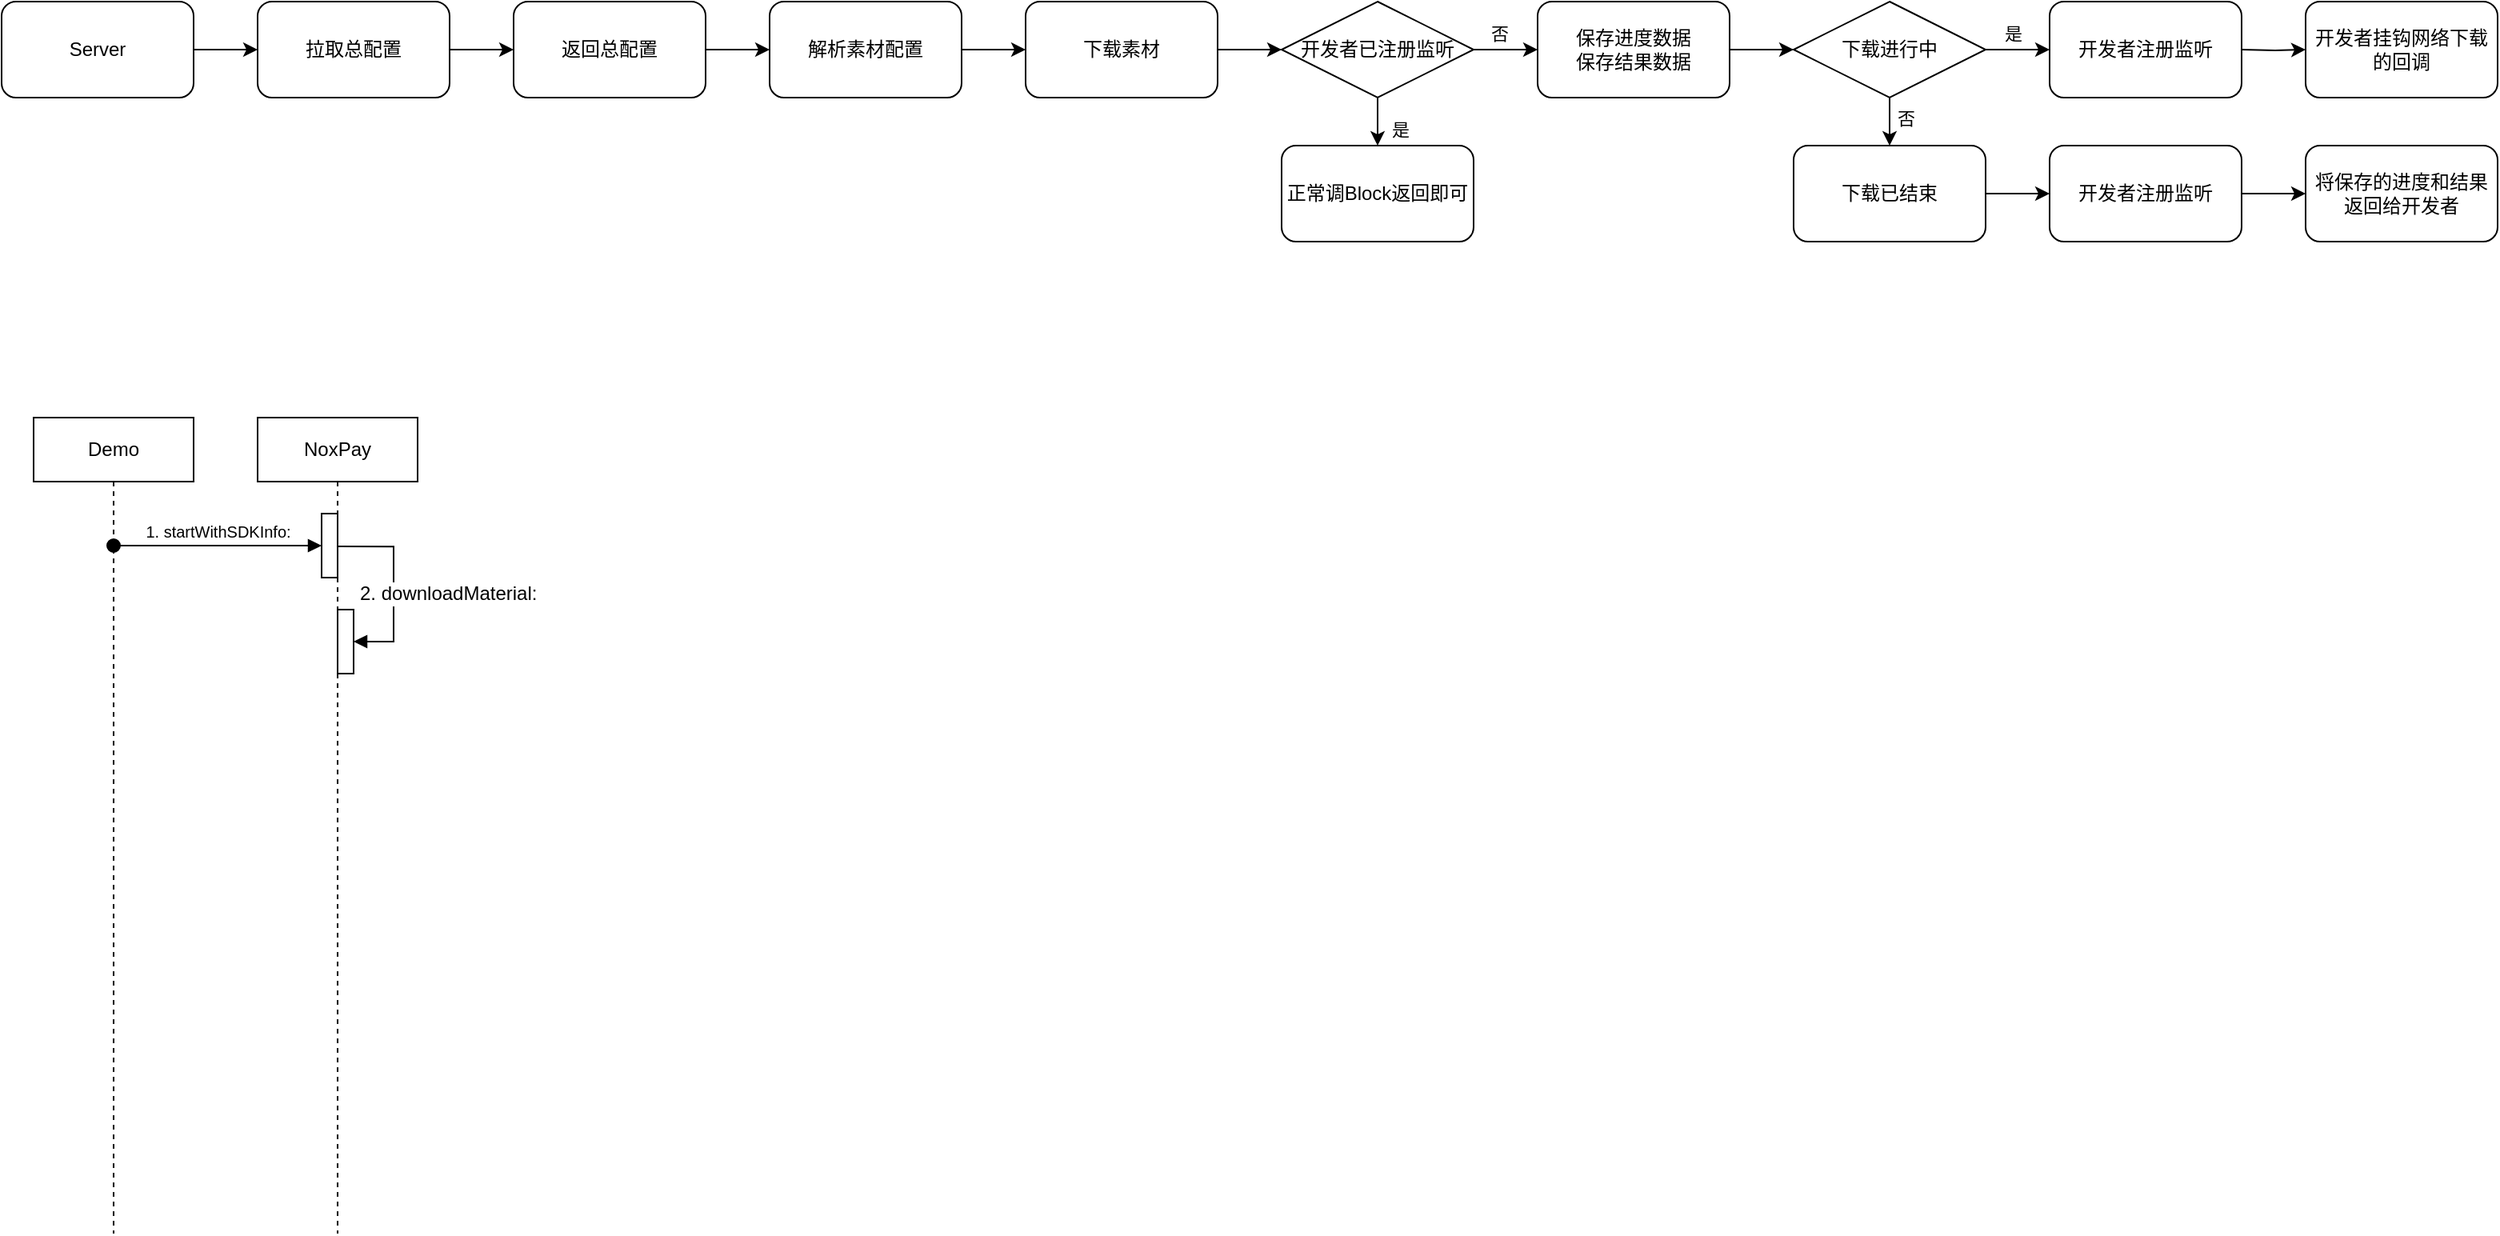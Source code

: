 <mxfile version="17.4.5" type="github">
  <diagram id="he9bxZUku_yFXdmUKrTk" name="第 1 页">
    <mxGraphModel dx="1587" dy="732" grid="1" gridSize="10" guides="1" tooltips="1" connect="1" arrows="1" fold="1" page="1" pageScale="1" pageWidth="3300" pageHeight="2339" math="0" shadow="0">
      <root>
        <mxCell id="0" />
        <mxCell id="1" parent="0" />
        <mxCell id="0aP-q9_bjXwNO8tc250L-19" value="NoxPay" style="shape=umlLifeline;perimeter=lifelinePerimeter;whiteSpace=wrap;html=1;container=1;collapsible=0;recursiveResize=0;outlineConnect=0;" parent="1" vertex="1">
          <mxGeometry x="240" y="350" width="100" height="510" as="geometry" />
        </mxCell>
        <mxCell id="0aP-q9_bjXwNO8tc250L-20" value="" style="html=1;points=[];perimeter=orthogonalPerimeter;fontSize=12;" parent="0aP-q9_bjXwNO8tc250L-19" vertex="1">
          <mxGeometry x="50" y="120.0" width="10" height="40" as="geometry" />
        </mxCell>
        <mxCell id="0aP-q9_bjXwNO8tc250L-21" value="2. downloadMaterial:" style="edgeStyle=orthogonalEdgeStyle;html=1;align=left;spacingLeft=2;endArrow=block;rounded=0;exitX=1.039;exitY=0.514;exitDx=0;exitDy=0;exitPerimeter=0;fontSize=12;" parent="0aP-q9_bjXwNO8tc250L-19" edge="1" target="0aP-q9_bjXwNO8tc250L-20" source="0aP-q9_bjXwNO8tc250L-23">
          <mxGeometry x="0.076" y="-25" relative="1" as="geometry">
            <mxPoint x="50" y="110" as="sourcePoint" />
            <Array as="points">
              <mxPoint x="85" y="81" />
              <mxPoint x="85" y="140" />
            </Array>
            <mxPoint x="60" y="150" as="targetPoint" />
            <mxPoint as="offset" />
          </mxGeometry>
        </mxCell>
        <mxCell id="0aP-q9_bjXwNO8tc250L-23" value="" style="html=1;points=[];perimeter=orthogonalPerimeter;fontSize=12;" parent="0aP-q9_bjXwNO8tc250L-19" vertex="1">
          <mxGeometry x="40" y="60" width="10" height="40" as="geometry" />
        </mxCell>
        <mxCell id="0aP-q9_bjXwNO8tc250L-22" value="Demo" style="shape=umlLifeline;perimeter=lifelinePerimeter;whiteSpace=wrap;html=1;container=1;collapsible=0;recursiveResize=0;outlineConnect=0;" parent="1" vertex="1">
          <mxGeometry x="100" y="350" width="100" height="510" as="geometry" />
        </mxCell>
        <mxCell id="0aP-q9_bjXwNO8tc250L-24" value="&lt;span style=&quot;text-align: left ; font-size: 10px&quot;&gt;&lt;font style=&quot;font-size: 10px&quot;&gt;1. startWithSDKInfo:&lt;/font&gt;&lt;/span&gt;" style="html=1;verticalAlign=bottom;startArrow=oval;endArrow=block;startSize=8;rounded=0;fontSize=10;" parent="1" source="0aP-q9_bjXwNO8tc250L-22" target="0aP-q9_bjXwNO8tc250L-23" edge="1">
          <mxGeometry relative="1" as="geometry">
            <mxPoint x="220" y="410" as="sourcePoint" />
            <Array as="points">
              <mxPoint x="210" y="430" />
            </Array>
          </mxGeometry>
        </mxCell>
        <mxCell id="uPjyEyqXYFTb5mDzEihQ-3" value="" style="edgeStyle=orthogonalEdgeStyle;rounded=0;orthogonalLoop=1;jettySize=auto;html=1;" edge="1" parent="1" source="uPjyEyqXYFTb5mDzEihQ-1" target="uPjyEyqXYFTb5mDzEihQ-2">
          <mxGeometry relative="1" as="geometry" />
        </mxCell>
        <mxCell id="uPjyEyqXYFTb5mDzEihQ-1" value="Server" style="rounded=1;whiteSpace=wrap;html=1;" vertex="1" parent="1">
          <mxGeometry x="80" y="90" width="120" height="60" as="geometry" />
        </mxCell>
        <mxCell id="uPjyEyqXYFTb5mDzEihQ-5" value="" style="edgeStyle=orthogonalEdgeStyle;rounded=0;orthogonalLoop=1;jettySize=auto;html=1;" edge="1" parent="1" source="uPjyEyqXYFTb5mDzEihQ-2" target="uPjyEyqXYFTb5mDzEihQ-4">
          <mxGeometry relative="1" as="geometry" />
        </mxCell>
        <mxCell id="uPjyEyqXYFTb5mDzEihQ-2" value="拉取总配置" style="whiteSpace=wrap;html=1;rounded=1;" vertex="1" parent="1">
          <mxGeometry x="240" y="90" width="120" height="60" as="geometry" />
        </mxCell>
        <mxCell id="uPjyEyqXYFTb5mDzEihQ-7" value="" style="edgeStyle=orthogonalEdgeStyle;rounded=0;orthogonalLoop=1;jettySize=auto;html=1;" edge="1" parent="1" source="uPjyEyqXYFTb5mDzEihQ-4" target="uPjyEyqXYFTb5mDzEihQ-6">
          <mxGeometry relative="1" as="geometry" />
        </mxCell>
        <mxCell id="uPjyEyqXYFTb5mDzEihQ-4" value="返回总配置" style="whiteSpace=wrap;html=1;rounded=1;" vertex="1" parent="1">
          <mxGeometry x="400" y="90" width="120" height="60" as="geometry" />
        </mxCell>
        <mxCell id="uPjyEyqXYFTb5mDzEihQ-9" value="" style="edgeStyle=orthogonalEdgeStyle;rounded=0;orthogonalLoop=1;jettySize=auto;html=1;" edge="1" parent="1" source="uPjyEyqXYFTb5mDzEihQ-6" target="uPjyEyqXYFTb5mDzEihQ-8">
          <mxGeometry relative="1" as="geometry" />
        </mxCell>
        <mxCell id="uPjyEyqXYFTb5mDzEihQ-6" value="解析素材配置" style="whiteSpace=wrap;html=1;rounded=1;" vertex="1" parent="1">
          <mxGeometry x="560" y="90" width="120" height="60" as="geometry" />
        </mxCell>
        <mxCell id="uPjyEyqXYFTb5mDzEihQ-18" style="edgeStyle=orthogonalEdgeStyle;rounded=0;orthogonalLoop=1;jettySize=auto;html=1;entryX=0;entryY=0.5;entryDx=0;entryDy=0;" edge="1" parent="1" source="uPjyEyqXYFTb5mDzEihQ-8" target="uPjyEyqXYFTb5mDzEihQ-17">
          <mxGeometry relative="1" as="geometry" />
        </mxCell>
        <mxCell id="uPjyEyqXYFTb5mDzEihQ-8" value="下载素材" style="whiteSpace=wrap;html=1;rounded=1;" vertex="1" parent="1">
          <mxGeometry x="720" y="90" width="120" height="60" as="geometry" />
        </mxCell>
        <mxCell id="uPjyEyqXYFTb5mDzEihQ-26" style="edgeStyle=orthogonalEdgeStyle;rounded=0;orthogonalLoop=1;jettySize=auto;html=1;entryX=0;entryY=0.5;entryDx=0;entryDy=0;" edge="1" parent="1" source="uPjyEyqXYFTb5mDzEihQ-10" target="uPjyEyqXYFTb5mDzEihQ-25">
          <mxGeometry relative="1" as="geometry" />
        </mxCell>
        <mxCell id="uPjyEyqXYFTb5mDzEihQ-10" value="保存进度数据&lt;br&gt;保存结果数据" style="whiteSpace=wrap;html=1;rounded=1;" vertex="1" parent="1">
          <mxGeometry x="1040" y="90" width="120" height="60" as="geometry" />
        </mxCell>
        <mxCell id="uPjyEyqXYFTb5mDzEihQ-13" value="" style="endArrow=classic;html=1;rounded=0;entryX=0;entryY=0.5;entryDx=0;entryDy=0;" edge="1" parent="1" target="uPjyEyqXYFTb5mDzEihQ-10">
          <mxGeometry width="50" height="50" relative="1" as="geometry">
            <mxPoint x="1000" y="120" as="sourcePoint" />
            <mxPoint x="1030" y="120" as="targetPoint" />
            <Array as="points">
              <mxPoint x="1030" y="120" />
            </Array>
          </mxGeometry>
        </mxCell>
        <mxCell id="uPjyEyqXYFTb5mDzEihQ-24" value="否" style="edgeLabel;html=1;align=center;verticalAlign=middle;resizable=0;points=[];" vertex="1" connectable="0" parent="uPjyEyqXYFTb5mDzEihQ-13">
          <mxGeometry x="-0.391" y="2" relative="1" as="geometry">
            <mxPoint x="4" y="-8" as="offset" />
          </mxGeometry>
        </mxCell>
        <mxCell id="uPjyEyqXYFTb5mDzEihQ-22" value="" style="edgeStyle=orthogonalEdgeStyle;rounded=0;orthogonalLoop=1;jettySize=auto;html=1;" edge="1" parent="1" source="uPjyEyqXYFTb5mDzEihQ-17" target="uPjyEyqXYFTb5mDzEihQ-21">
          <mxGeometry relative="1" as="geometry" />
        </mxCell>
        <mxCell id="uPjyEyqXYFTb5mDzEihQ-23" value="是" style="edgeLabel;html=1;align=center;verticalAlign=middle;resizable=0;points=[];" vertex="1" connectable="0" parent="uPjyEyqXYFTb5mDzEihQ-22">
          <mxGeometry x="-0.177" y="-2" relative="1" as="geometry">
            <mxPoint x="12" as="offset" />
          </mxGeometry>
        </mxCell>
        <mxCell id="uPjyEyqXYFTb5mDzEihQ-17" value="开发者已注册监听" style="shape=rhombus;perimeter=rhombusPerimeter;whiteSpace=wrap;html=1;align=center;" vertex="1" parent="1">
          <mxGeometry x="880" y="90" width="120" height="60" as="geometry" />
        </mxCell>
        <mxCell id="uPjyEyqXYFTb5mDzEihQ-21" value="正常调Block返回即可" style="rounded=1;whiteSpace=wrap;html=1;" vertex="1" parent="1">
          <mxGeometry x="880" y="180" width="120" height="60" as="geometry" />
        </mxCell>
        <mxCell id="uPjyEyqXYFTb5mDzEihQ-30" style="edgeStyle=orthogonalEdgeStyle;rounded=0;orthogonalLoop=1;jettySize=auto;html=1;exitX=1;exitY=0.5;exitDx=0;exitDy=0;entryX=0;entryY=0.5;entryDx=0;entryDy=0;" edge="1" parent="1" source="uPjyEyqXYFTb5mDzEihQ-25" target="uPjyEyqXYFTb5mDzEihQ-29">
          <mxGeometry relative="1" as="geometry" />
        </mxCell>
        <mxCell id="uPjyEyqXYFTb5mDzEihQ-31" value="是" style="edgeLabel;html=1;align=center;verticalAlign=middle;resizable=0;points=[];" vertex="1" connectable="0" parent="uPjyEyqXYFTb5mDzEihQ-30">
          <mxGeometry x="-0.35" y="-1" relative="1" as="geometry">
            <mxPoint x="4" y="-11" as="offset" />
          </mxGeometry>
        </mxCell>
        <mxCell id="uPjyEyqXYFTb5mDzEihQ-33" style="edgeStyle=orthogonalEdgeStyle;rounded=0;orthogonalLoop=1;jettySize=auto;html=1;" edge="1" parent="1" source="uPjyEyqXYFTb5mDzEihQ-25" target="uPjyEyqXYFTb5mDzEihQ-32">
          <mxGeometry relative="1" as="geometry" />
        </mxCell>
        <mxCell id="uPjyEyqXYFTb5mDzEihQ-34" value="否" style="edgeLabel;html=1;align=center;verticalAlign=middle;resizable=0;points=[];" vertex="1" connectable="0" parent="uPjyEyqXYFTb5mDzEihQ-33">
          <mxGeometry x="0.305" y="-1" relative="1" as="geometry">
            <mxPoint x="11" as="offset" />
          </mxGeometry>
        </mxCell>
        <mxCell id="uPjyEyqXYFTb5mDzEihQ-25" value="下载进行中" style="shape=rhombus;perimeter=rhombusPerimeter;whiteSpace=wrap;html=1;align=center;" vertex="1" parent="1">
          <mxGeometry x="1200" y="90" width="120" height="60" as="geometry" />
        </mxCell>
        <mxCell id="uPjyEyqXYFTb5mDzEihQ-29" value="开发者注册监听" style="whiteSpace=wrap;html=1;rounded=1;" vertex="1" parent="1">
          <mxGeometry x="1360" y="90" width="120" height="60" as="geometry" />
        </mxCell>
        <mxCell id="uPjyEyqXYFTb5mDzEihQ-40" value="" style="edgeStyle=orthogonalEdgeStyle;rounded=0;orthogonalLoop=1;jettySize=auto;html=1;" edge="1" parent="1" source="uPjyEyqXYFTb5mDzEihQ-32" target="uPjyEyqXYFTb5mDzEihQ-39">
          <mxGeometry relative="1" as="geometry" />
        </mxCell>
        <mxCell id="uPjyEyqXYFTb5mDzEihQ-32" value="下载已结束" style="whiteSpace=wrap;html=1;rounded=1;" vertex="1" parent="1">
          <mxGeometry x="1200" y="180" width="120" height="60" as="geometry" />
        </mxCell>
        <mxCell id="uPjyEyqXYFTb5mDzEihQ-38" value="" style="edgeStyle=orthogonalEdgeStyle;rounded=0;orthogonalLoop=1;jettySize=auto;html=1;" edge="1" parent="1" target="uPjyEyqXYFTb5mDzEihQ-37">
          <mxGeometry relative="1" as="geometry">
            <mxPoint x="1480" y="120" as="sourcePoint" />
          </mxGeometry>
        </mxCell>
        <mxCell id="uPjyEyqXYFTb5mDzEihQ-37" value="开发者挂钩网络下载的回调" style="whiteSpace=wrap;html=1;rounded=1;" vertex="1" parent="1">
          <mxGeometry x="1520" y="90" width="120" height="60" as="geometry" />
        </mxCell>
        <mxCell id="uPjyEyqXYFTb5mDzEihQ-42" value="" style="edgeStyle=orthogonalEdgeStyle;rounded=0;orthogonalLoop=1;jettySize=auto;html=1;" edge="1" parent="1" source="uPjyEyqXYFTb5mDzEihQ-39" target="uPjyEyqXYFTb5mDzEihQ-41">
          <mxGeometry relative="1" as="geometry" />
        </mxCell>
        <mxCell id="uPjyEyqXYFTb5mDzEihQ-39" value="&lt;span&gt;开发者注册监听&lt;/span&gt;" style="whiteSpace=wrap;html=1;rounded=1;" vertex="1" parent="1">
          <mxGeometry x="1360" y="180" width="120" height="60" as="geometry" />
        </mxCell>
        <mxCell id="uPjyEyqXYFTb5mDzEihQ-41" value="将保存的进度和结果返回给开发者" style="whiteSpace=wrap;html=1;rounded=1;" vertex="1" parent="1">
          <mxGeometry x="1520" y="180" width="120" height="60" as="geometry" />
        </mxCell>
      </root>
    </mxGraphModel>
  </diagram>
</mxfile>
